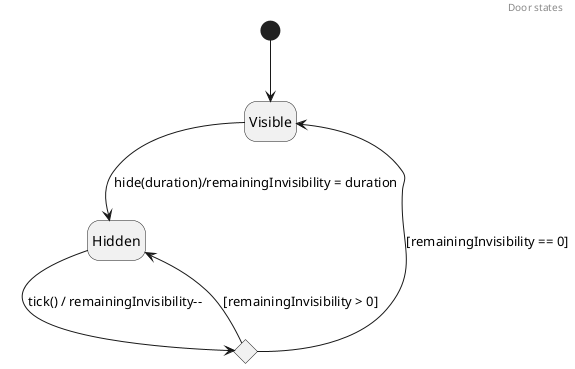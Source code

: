 @startuml DoorStates
header Door states
hide empty description
/'
Ha vita tárgyát képezné a condition - akkor UML 2.5.1-es 
standard specifikáció 371. oldalát tudom előszeretettel ajánlani
'/

[*] --> Visible

Visible --> Hidden : hide(duration)/remainingInvisibility = duration

state c <<choice>>

Hidden --> c : tick() / remainingInvisibility--

c --> Hidden : [remainingInvisibility > 0]
c --> Visible : [remainingInvisibility == 0]

@enduml